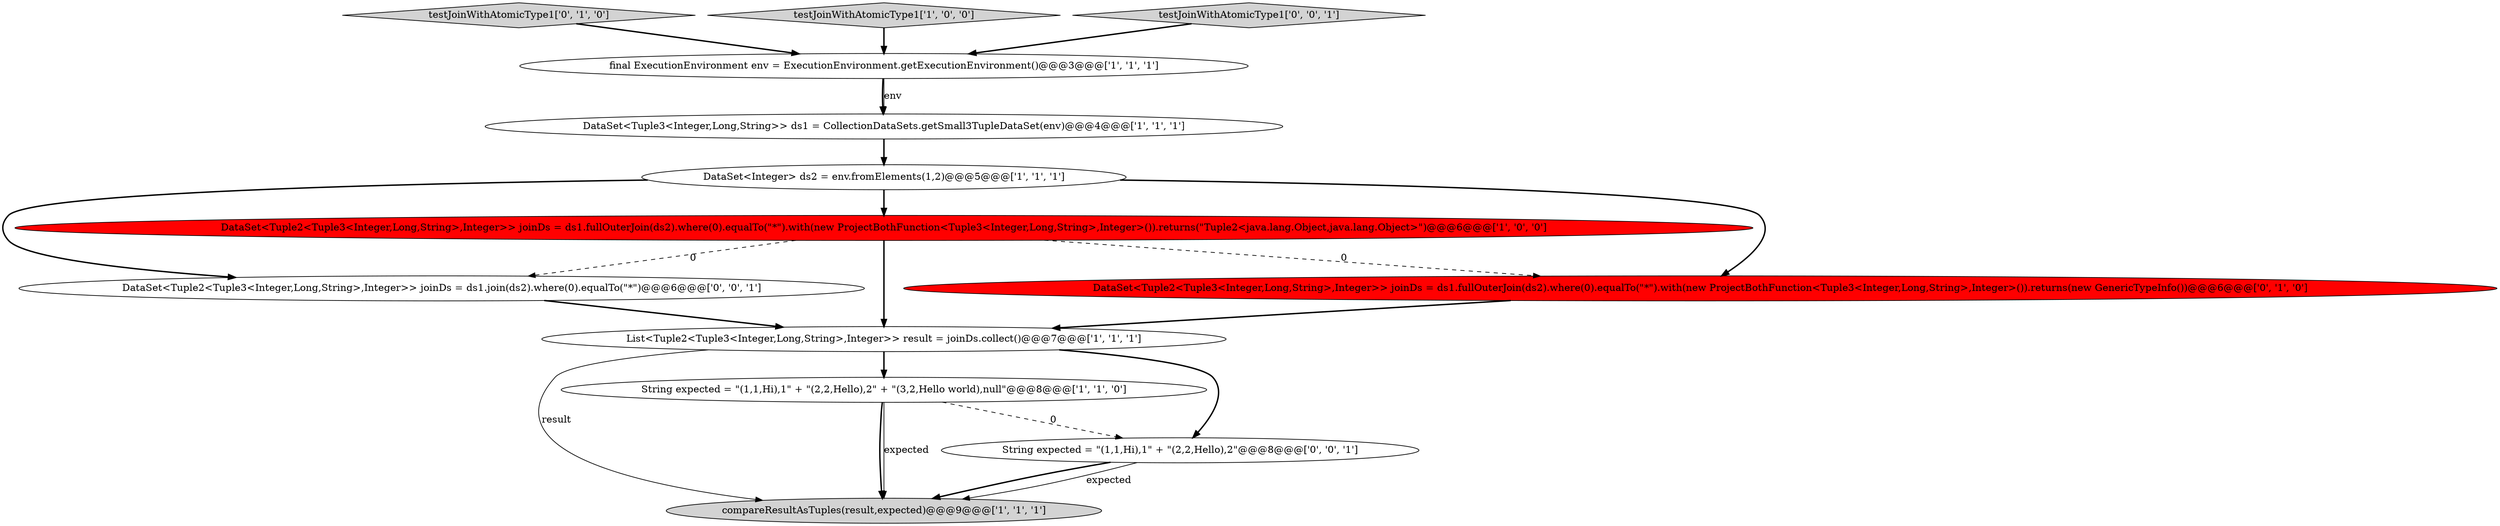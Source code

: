 digraph {
3 [style = filled, label = "DataSet<Integer> ds2 = env.fromElements(1,2)@@@5@@@['1', '1', '1']", fillcolor = white, shape = ellipse image = "AAA0AAABBB1BBB"];
0 [style = filled, label = "DataSet<Tuple2<Tuple3<Integer,Long,String>,Integer>> joinDs = ds1.fullOuterJoin(ds2).where(0).equalTo(\"*\").with(new ProjectBothFunction<Tuple3<Integer,Long,String>,Integer>()).returns(\"Tuple2<java.lang.Object,java.lang.Object>\")@@@6@@@['1', '0', '0']", fillcolor = red, shape = ellipse image = "AAA1AAABBB1BBB"];
8 [style = filled, label = "DataSet<Tuple2<Tuple3<Integer,Long,String>,Integer>> joinDs = ds1.fullOuterJoin(ds2).where(0).equalTo(\"*\").with(new ProjectBothFunction<Tuple3<Integer,Long,String>,Integer>()).returns(new GenericTypeInfo())@@@6@@@['0', '1', '0']", fillcolor = red, shape = ellipse image = "AAA1AAABBB2BBB"];
4 [style = filled, label = "final ExecutionEnvironment env = ExecutionEnvironment.getExecutionEnvironment()@@@3@@@['1', '1', '1']", fillcolor = white, shape = ellipse image = "AAA0AAABBB1BBB"];
11 [style = filled, label = "DataSet<Tuple2<Tuple3<Integer,Long,String>,Integer>> joinDs = ds1.join(ds2).where(0).equalTo(\"*\")@@@6@@@['0', '0', '1']", fillcolor = white, shape = ellipse image = "AAA0AAABBB3BBB"];
9 [style = filled, label = "testJoinWithAtomicType1['0', '1', '0']", fillcolor = lightgray, shape = diamond image = "AAA0AAABBB2BBB"];
7 [style = filled, label = "testJoinWithAtomicType1['1', '0', '0']", fillcolor = lightgray, shape = diamond image = "AAA0AAABBB1BBB"];
5 [style = filled, label = "List<Tuple2<Tuple3<Integer,Long,String>,Integer>> result = joinDs.collect()@@@7@@@['1', '1', '1']", fillcolor = white, shape = ellipse image = "AAA0AAABBB1BBB"];
12 [style = filled, label = "testJoinWithAtomicType1['0', '0', '1']", fillcolor = lightgray, shape = diamond image = "AAA0AAABBB3BBB"];
6 [style = filled, label = "String expected = \"(1,1,Hi),1\" + \"(2,2,Hello),2\" + \"(3,2,Hello world),null\"@@@8@@@['1', '1', '0']", fillcolor = white, shape = ellipse image = "AAA0AAABBB1BBB"];
2 [style = filled, label = "compareResultAsTuples(result,expected)@@@9@@@['1', '1', '1']", fillcolor = lightgray, shape = ellipse image = "AAA0AAABBB1BBB"];
1 [style = filled, label = "DataSet<Tuple3<Integer,Long,String>> ds1 = CollectionDataSets.getSmall3TupleDataSet(env)@@@4@@@['1', '1', '1']", fillcolor = white, shape = ellipse image = "AAA0AAABBB1BBB"];
10 [style = filled, label = "String expected = \"(1,1,Hi),1\" + \"(2,2,Hello),2\"@@@8@@@['0', '0', '1']", fillcolor = white, shape = ellipse image = "AAA0AAABBB3BBB"];
5->10 [style = bold, label=""];
10->2 [style = solid, label="expected"];
5->2 [style = solid, label="result"];
9->4 [style = bold, label=""];
1->3 [style = bold, label=""];
3->11 [style = bold, label=""];
6->2 [style = solid, label="expected"];
0->11 [style = dashed, label="0"];
7->4 [style = bold, label=""];
3->0 [style = bold, label=""];
6->10 [style = dashed, label="0"];
6->2 [style = bold, label=""];
11->5 [style = bold, label=""];
5->6 [style = bold, label=""];
8->5 [style = bold, label=""];
12->4 [style = bold, label=""];
3->8 [style = bold, label=""];
0->8 [style = dashed, label="0"];
10->2 [style = bold, label=""];
4->1 [style = bold, label=""];
4->1 [style = solid, label="env"];
0->5 [style = bold, label=""];
}
